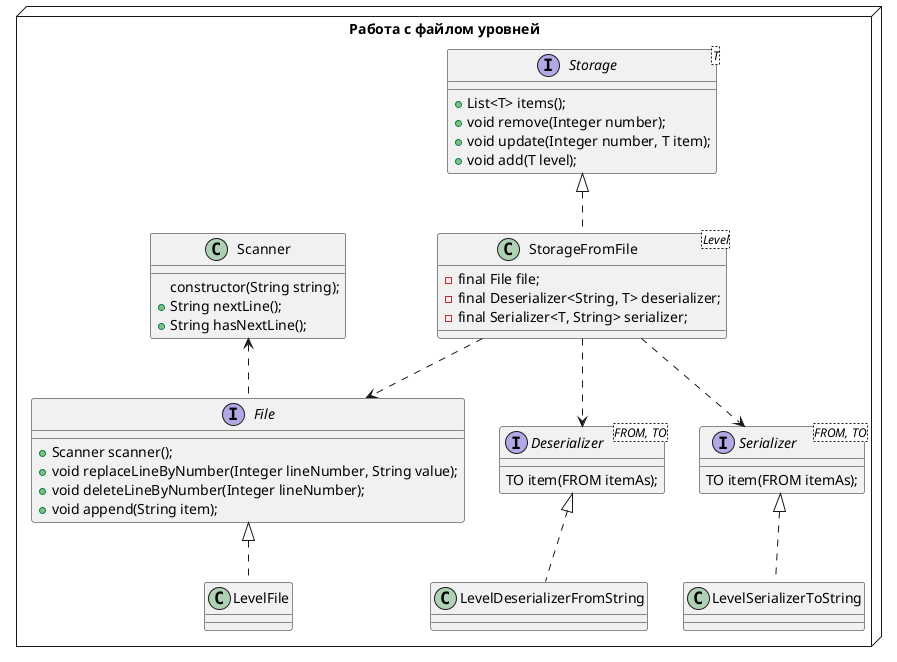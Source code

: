 @startuml
node "Работа с файлом уровней" {
'class LevelEditor {
'}
'
'class Application {
'}
'
'class MainUI {
'}
'class Scene {
'}

interface Storage<T> {
    +List<T> items();
    +void remove(Integer number);
    +void update(Integer number, T item);
    +void add(T level);
}

interface File {
    +Scanner scanner();
    +void replaceLineByNumber(Integer lineNumber, String value);
    +void deleteLineByNumber(Integer lineNumber);
    +void append(String item);
}

interface Deserializer<FROM, TO> {
    TO item(FROM itemAs);
}

interface Serializer<FROM, TO> {
    TO item(FROM itemAs);
}

class StorageFromFile<Level> {
    -final File file;
    -final Deserializer<String, T> deserializer;
    -final Serializer<T, String> serializer;
}

class LevelFile {
}

class LevelDeserializerFromString {
}

class LevelSerializerToString {
}

class Scanner {
    constructor(String string);
    +String nextLine();
    +String hasNextLine();
}

}
Storage <|.. StorageFromFile
File <|.. LevelFile
Deserializer <|.. LevelDeserializerFromString
Serializer <|.. LevelSerializerToString
StorageFromFile ..> File
StorageFromFile ..> Deserializer
StorageFromFile ..> Serializer
Scanner <.. File



@enduml